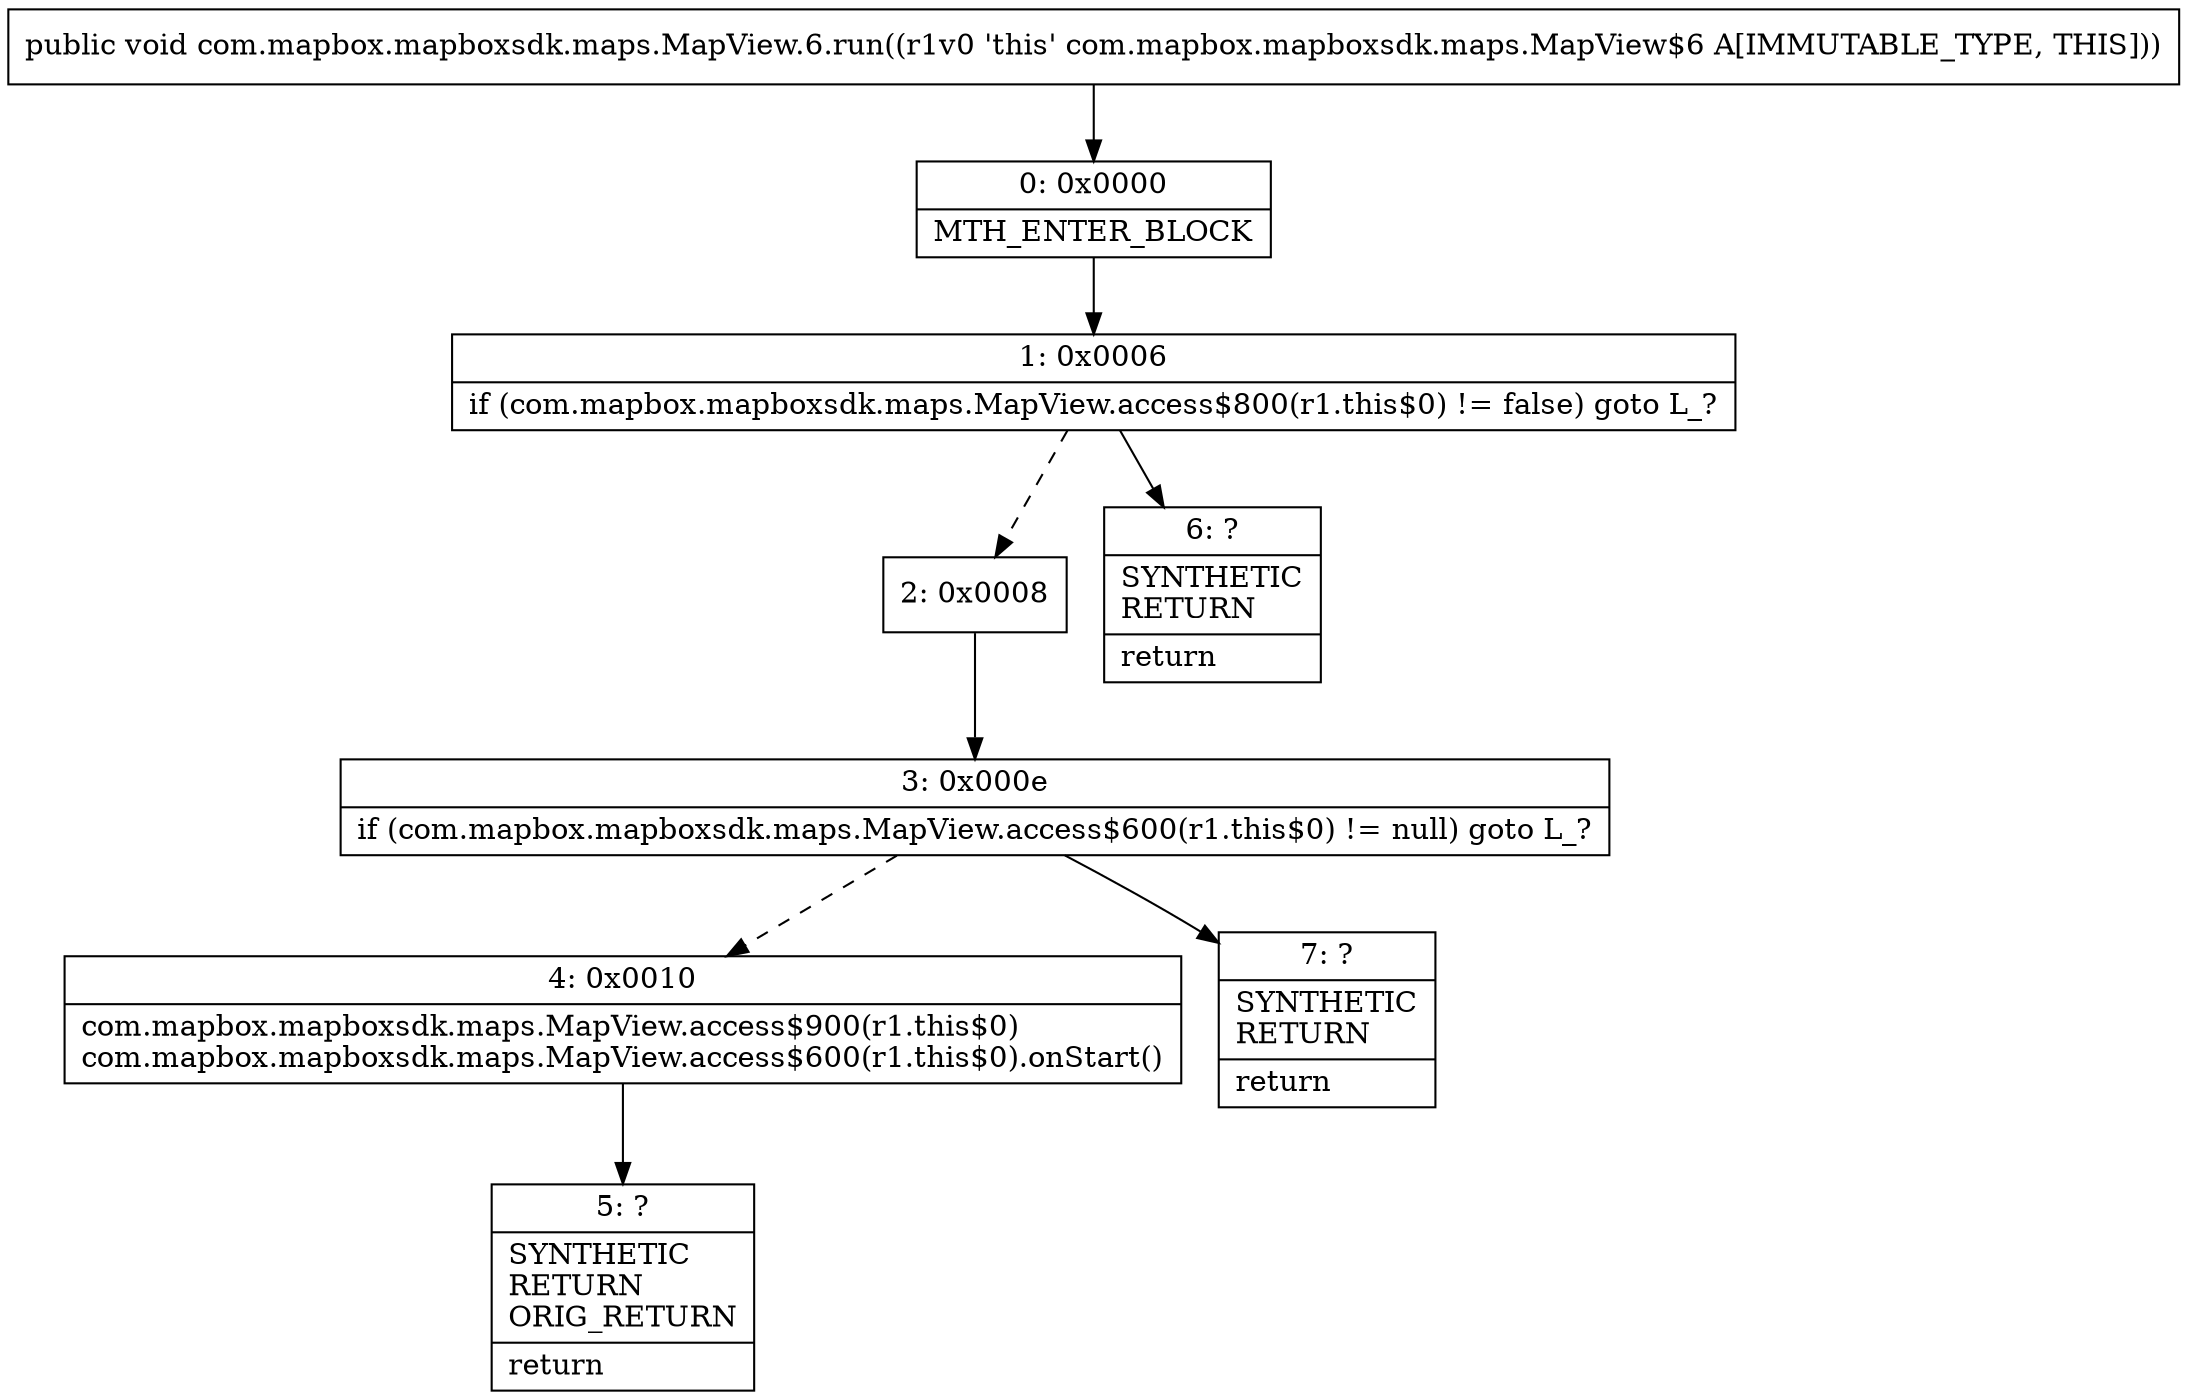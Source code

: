 digraph "CFG forcom.mapbox.mapboxsdk.maps.MapView.6.run()V" {
Node_0 [shape=record,label="{0\:\ 0x0000|MTH_ENTER_BLOCK\l}"];
Node_1 [shape=record,label="{1\:\ 0x0006|if (com.mapbox.mapboxsdk.maps.MapView.access$800(r1.this$0) != false) goto L_?\l}"];
Node_2 [shape=record,label="{2\:\ 0x0008}"];
Node_3 [shape=record,label="{3\:\ 0x000e|if (com.mapbox.mapboxsdk.maps.MapView.access$600(r1.this$0) != null) goto L_?\l}"];
Node_4 [shape=record,label="{4\:\ 0x0010|com.mapbox.mapboxsdk.maps.MapView.access$900(r1.this$0)\lcom.mapbox.mapboxsdk.maps.MapView.access$600(r1.this$0).onStart()\l}"];
Node_5 [shape=record,label="{5\:\ ?|SYNTHETIC\lRETURN\lORIG_RETURN\l|return\l}"];
Node_6 [shape=record,label="{6\:\ ?|SYNTHETIC\lRETURN\l|return\l}"];
Node_7 [shape=record,label="{7\:\ ?|SYNTHETIC\lRETURN\l|return\l}"];
MethodNode[shape=record,label="{public void com.mapbox.mapboxsdk.maps.MapView.6.run((r1v0 'this' com.mapbox.mapboxsdk.maps.MapView$6 A[IMMUTABLE_TYPE, THIS])) }"];
MethodNode -> Node_0;
Node_0 -> Node_1;
Node_1 -> Node_2[style=dashed];
Node_1 -> Node_6;
Node_2 -> Node_3;
Node_3 -> Node_4[style=dashed];
Node_3 -> Node_7;
Node_4 -> Node_5;
}

